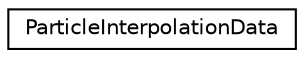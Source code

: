 digraph G
{
  edge [fontname="Helvetica",fontsize="10",labelfontname="Helvetica",labelfontsize="10"];
  node [fontname="Helvetica",fontsize="10",shape=record];
  rankdir=LR;
  Node1 [label="ParticleInterpolationData",height=0.2,width=0.4,color="black", fillcolor="white", style="filled",URL="$dc/d54/structParticleInterpolationData.html"];
}
